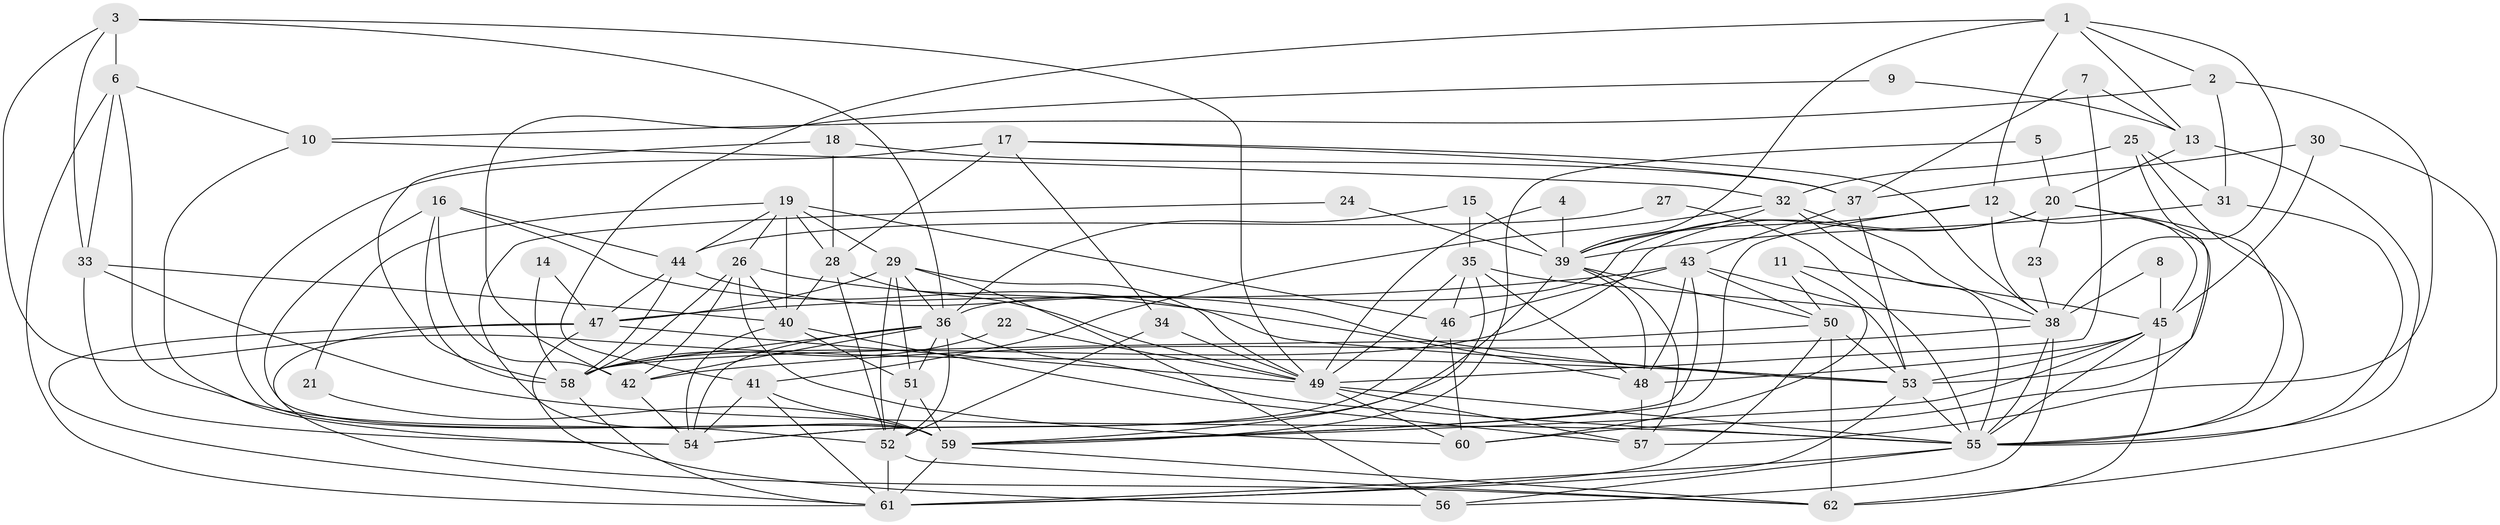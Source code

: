 // original degree distribution, {3: 0.2682926829268293, 2: 0.13008130081300814, 4: 0.3089430894308943, 5: 0.17073170731707318, 6: 0.04065040650406504, 8: 0.016260162601626018, 7: 0.056910569105691054, 9: 0.008130081300813009}
// Generated by graph-tools (version 1.1) at 2025/50/03/09/25 03:50:05]
// undirected, 62 vertices, 176 edges
graph export_dot {
graph [start="1"]
  node [color=gray90,style=filled];
  1;
  2;
  3;
  4;
  5;
  6;
  7;
  8;
  9;
  10;
  11;
  12;
  13;
  14;
  15;
  16;
  17;
  18;
  19;
  20;
  21;
  22;
  23;
  24;
  25;
  26;
  27;
  28;
  29;
  30;
  31;
  32;
  33;
  34;
  35;
  36;
  37;
  38;
  39;
  40;
  41;
  42;
  43;
  44;
  45;
  46;
  47;
  48;
  49;
  50;
  51;
  52;
  53;
  54;
  55;
  56;
  57;
  58;
  59;
  60;
  61;
  62;
  1 -- 2 [weight=1.0];
  1 -- 12 [weight=1.0];
  1 -- 13 [weight=1.0];
  1 -- 38 [weight=1.0];
  1 -- 39 [weight=1.0];
  1 -- 41 [weight=1.0];
  2 -- 10 [weight=1.0];
  2 -- 31 [weight=1.0];
  2 -- 57 [weight=1.0];
  3 -- 6 [weight=1.0];
  3 -- 33 [weight=1.0];
  3 -- 36 [weight=1.0];
  3 -- 49 [weight=1.0];
  3 -- 53 [weight=1.0];
  4 -- 39 [weight=1.0];
  4 -- 49 [weight=1.0];
  5 -- 20 [weight=1.0];
  5 -- 59 [weight=1.0];
  6 -- 10 [weight=1.0];
  6 -- 33 [weight=1.0];
  6 -- 52 [weight=1.0];
  6 -- 61 [weight=1.0];
  7 -- 13 [weight=1.0];
  7 -- 37 [weight=1.0];
  7 -- 49 [weight=1.0];
  8 -- 38 [weight=1.0];
  8 -- 45 [weight=1.0];
  9 -- 13 [weight=1.0];
  9 -- 42 [weight=1.0];
  10 -- 32 [weight=1.0];
  10 -- 54 [weight=1.0];
  11 -- 45 [weight=1.0];
  11 -- 50 [weight=1.0];
  11 -- 60 [weight=1.0];
  12 -- 38 [weight=1.0];
  12 -- 39 [weight=1.0];
  12 -- 45 [weight=1.0];
  12 -- 59 [weight=1.0];
  13 -- 20 [weight=1.0];
  13 -- 55 [weight=1.0];
  14 -- 47 [weight=1.0];
  14 -- 58 [weight=1.0];
  15 -- 35 [weight=1.0];
  15 -- 36 [weight=1.0];
  15 -- 39 [weight=1.0];
  16 -- 42 [weight=1.0];
  16 -- 44 [weight=1.0];
  16 -- 53 [weight=2.0];
  16 -- 58 [weight=1.0];
  16 -- 59 [weight=1.0];
  17 -- 28 [weight=1.0];
  17 -- 34 [weight=1.0];
  17 -- 37 [weight=1.0];
  17 -- 38 [weight=1.0];
  17 -- 59 [weight=1.0];
  18 -- 28 [weight=1.0];
  18 -- 37 [weight=1.0];
  18 -- 58 [weight=1.0];
  19 -- 21 [weight=1.0];
  19 -- 26 [weight=1.0];
  19 -- 28 [weight=1.0];
  19 -- 29 [weight=1.0];
  19 -- 40 [weight=1.0];
  19 -- 44 [weight=1.0];
  19 -- 46 [weight=1.0];
  20 -- 23 [weight=1.0];
  20 -- 36 [weight=1.0];
  20 -- 55 [weight=1.0];
  20 -- 58 [weight=1.0];
  20 -- 60 [weight=1.0];
  21 -- 59 [weight=1.0];
  22 -- 49 [weight=1.0];
  22 -- 58 [weight=1.0];
  23 -- 38 [weight=1.0];
  24 -- 39 [weight=1.0];
  24 -- 59 [weight=1.0];
  25 -- 31 [weight=1.0];
  25 -- 32 [weight=1.0];
  25 -- 53 [weight=1.0];
  25 -- 55 [weight=1.0];
  26 -- 40 [weight=1.0];
  26 -- 42 [weight=1.0];
  26 -- 48 [weight=1.0];
  26 -- 58 [weight=1.0];
  26 -- 60 [weight=1.0];
  27 -- 44 [weight=1.0];
  27 -- 55 [weight=1.0];
  28 -- 40 [weight=1.0];
  28 -- 49 [weight=1.0];
  28 -- 52 [weight=1.0];
  29 -- 36 [weight=1.0];
  29 -- 47 [weight=2.0];
  29 -- 49 [weight=1.0];
  29 -- 51 [weight=1.0];
  29 -- 52 [weight=1.0];
  29 -- 56 [weight=1.0];
  30 -- 37 [weight=1.0];
  30 -- 45 [weight=1.0];
  30 -- 62 [weight=1.0];
  31 -- 39 [weight=1.0];
  31 -- 55 [weight=1.0];
  32 -- 38 [weight=1.0];
  32 -- 39 [weight=1.0];
  32 -- 41 [weight=1.0];
  32 -- 55 [weight=1.0];
  33 -- 40 [weight=1.0];
  33 -- 54 [weight=1.0];
  33 -- 55 [weight=2.0];
  34 -- 49 [weight=1.0];
  34 -- 52 [weight=1.0];
  35 -- 38 [weight=1.0];
  35 -- 46 [weight=1.0];
  35 -- 48 [weight=1.0];
  35 -- 49 [weight=1.0];
  35 -- 59 [weight=1.0];
  36 -- 42 [weight=1.0];
  36 -- 51 [weight=1.0];
  36 -- 52 [weight=1.0];
  36 -- 54 [weight=1.0];
  36 -- 55 [weight=1.0];
  36 -- 58 [weight=1.0];
  37 -- 43 [weight=1.0];
  37 -- 53 [weight=1.0];
  38 -- 42 [weight=1.0];
  38 -- 55 [weight=1.0];
  38 -- 56 [weight=1.0];
  39 -- 48 [weight=1.0];
  39 -- 50 [weight=1.0];
  39 -- 54 [weight=1.0];
  39 -- 57 [weight=1.0];
  40 -- 51 [weight=1.0];
  40 -- 54 [weight=1.0];
  40 -- 57 [weight=1.0];
  41 -- 54 [weight=1.0];
  41 -- 59 [weight=1.0];
  41 -- 61 [weight=1.0];
  42 -- 54 [weight=1.0];
  43 -- 46 [weight=1.0];
  43 -- 47 [weight=1.0];
  43 -- 48 [weight=1.0];
  43 -- 50 [weight=1.0];
  43 -- 53 [weight=2.0];
  43 -- 59 [weight=1.0];
  44 -- 47 [weight=1.0];
  44 -- 53 [weight=1.0];
  44 -- 58 [weight=1.0];
  45 -- 48 [weight=1.0];
  45 -- 53 [weight=1.0];
  45 -- 55 [weight=1.0];
  45 -- 59 [weight=1.0];
  45 -- 62 [weight=1.0];
  46 -- 54 [weight=1.0];
  46 -- 60 [weight=1.0];
  47 -- 49 [weight=1.0];
  47 -- 56 [weight=1.0];
  47 -- 61 [weight=1.0];
  47 -- 62 [weight=1.0];
  48 -- 57 [weight=1.0];
  49 -- 55 [weight=1.0];
  49 -- 57 [weight=1.0];
  49 -- 60 [weight=1.0];
  50 -- 53 [weight=1.0];
  50 -- 58 [weight=1.0];
  50 -- 61 [weight=1.0];
  50 -- 62 [weight=2.0];
  51 -- 52 [weight=1.0];
  51 -- 59 [weight=1.0];
  52 -- 61 [weight=1.0];
  52 -- 62 [weight=1.0];
  53 -- 55 [weight=1.0];
  53 -- 61 [weight=1.0];
  55 -- 56 [weight=1.0];
  55 -- 61 [weight=1.0];
  58 -- 61 [weight=1.0];
  59 -- 61 [weight=1.0];
  59 -- 62 [weight=1.0];
}

